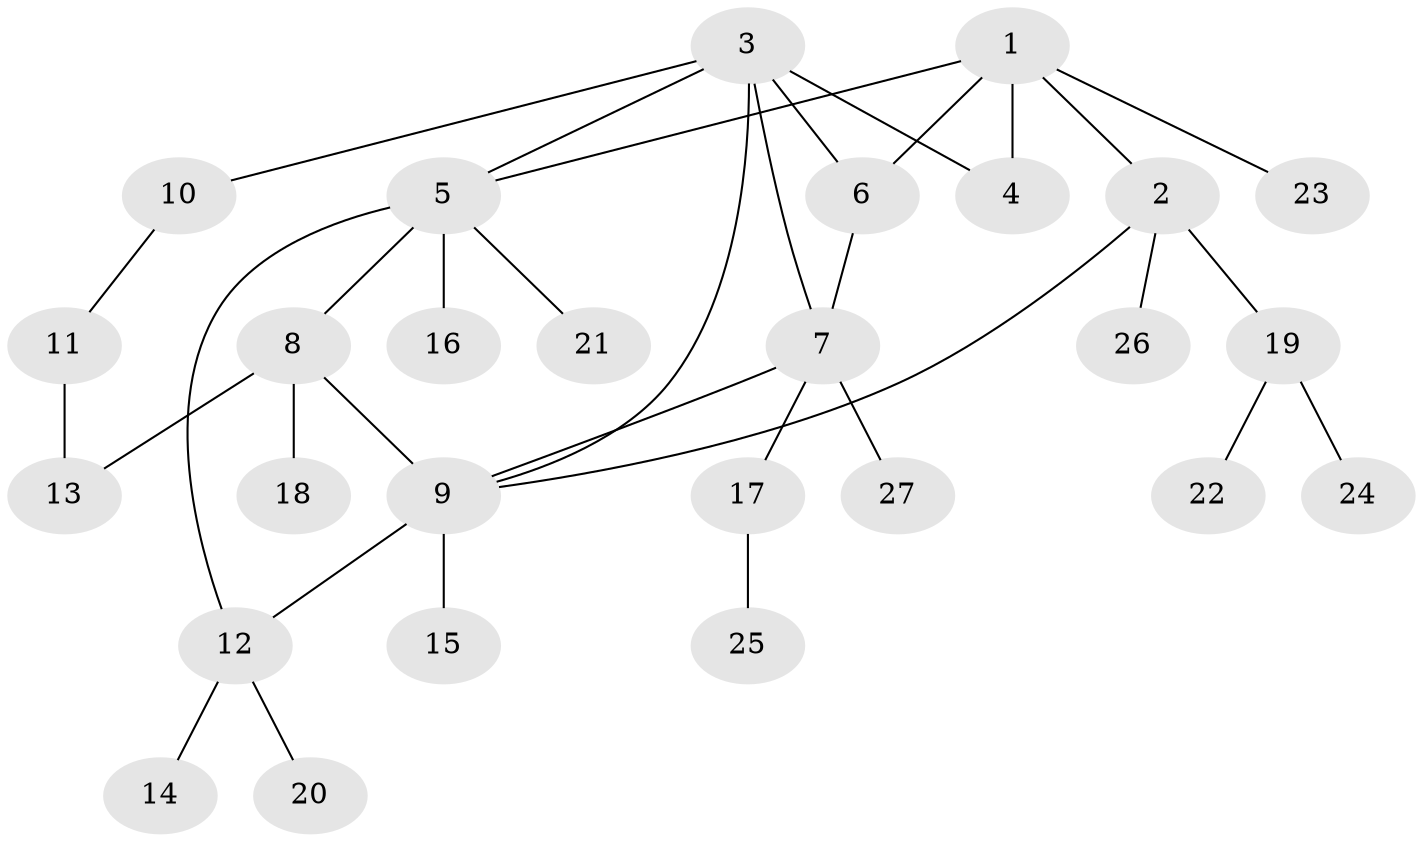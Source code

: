 // original degree distribution, {6: 0.057692307692307696, 5: 0.038461538461538464, 4: 0.07692307692307693, 3: 0.1346153846153846, 9: 0.019230769230769232, 1: 0.5, 2: 0.17307692307692307}
// Generated by graph-tools (version 1.1) at 2025/37/03/09/25 02:37:23]
// undirected, 27 vertices, 34 edges
graph export_dot {
graph [start="1"]
  node [color=gray90,style=filled];
  1;
  2;
  3;
  4;
  5;
  6;
  7;
  8;
  9;
  10;
  11;
  12;
  13;
  14;
  15;
  16;
  17;
  18;
  19;
  20;
  21;
  22;
  23;
  24;
  25;
  26;
  27;
  1 -- 2 [weight=1.0];
  1 -- 4 [weight=1.0];
  1 -- 5 [weight=1.0];
  1 -- 6 [weight=1.0];
  1 -- 23 [weight=1.0];
  2 -- 9 [weight=1.0];
  2 -- 19 [weight=1.0];
  2 -- 26 [weight=1.0];
  3 -- 4 [weight=2.0];
  3 -- 5 [weight=1.0];
  3 -- 6 [weight=1.0];
  3 -- 7 [weight=1.0];
  3 -- 9 [weight=1.0];
  3 -- 10 [weight=1.0];
  5 -- 8 [weight=1.0];
  5 -- 12 [weight=1.0];
  5 -- 16 [weight=2.0];
  5 -- 21 [weight=1.0];
  6 -- 7 [weight=1.0];
  7 -- 9 [weight=1.0];
  7 -- 17 [weight=1.0];
  7 -- 27 [weight=1.0];
  8 -- 9 [weight=3.0];
  8 -- 13 [weight=1.0];
  8 -- 18 [weight=1.0];
  9 -- 12 [weight=1.0];
  9 -- 15 [weight=1.0];
  10 -- 11 [weight=1.0];
  11 -- 13 [weight=1.0];
  12 -- 14 [weight=1.0];
  12 -- 20 [weight=1.0];
  17 -- 25 [weight=1.0];
  19 -- 22 [weight=1.0];
  19 -- 24 [weight=1.0];
}

